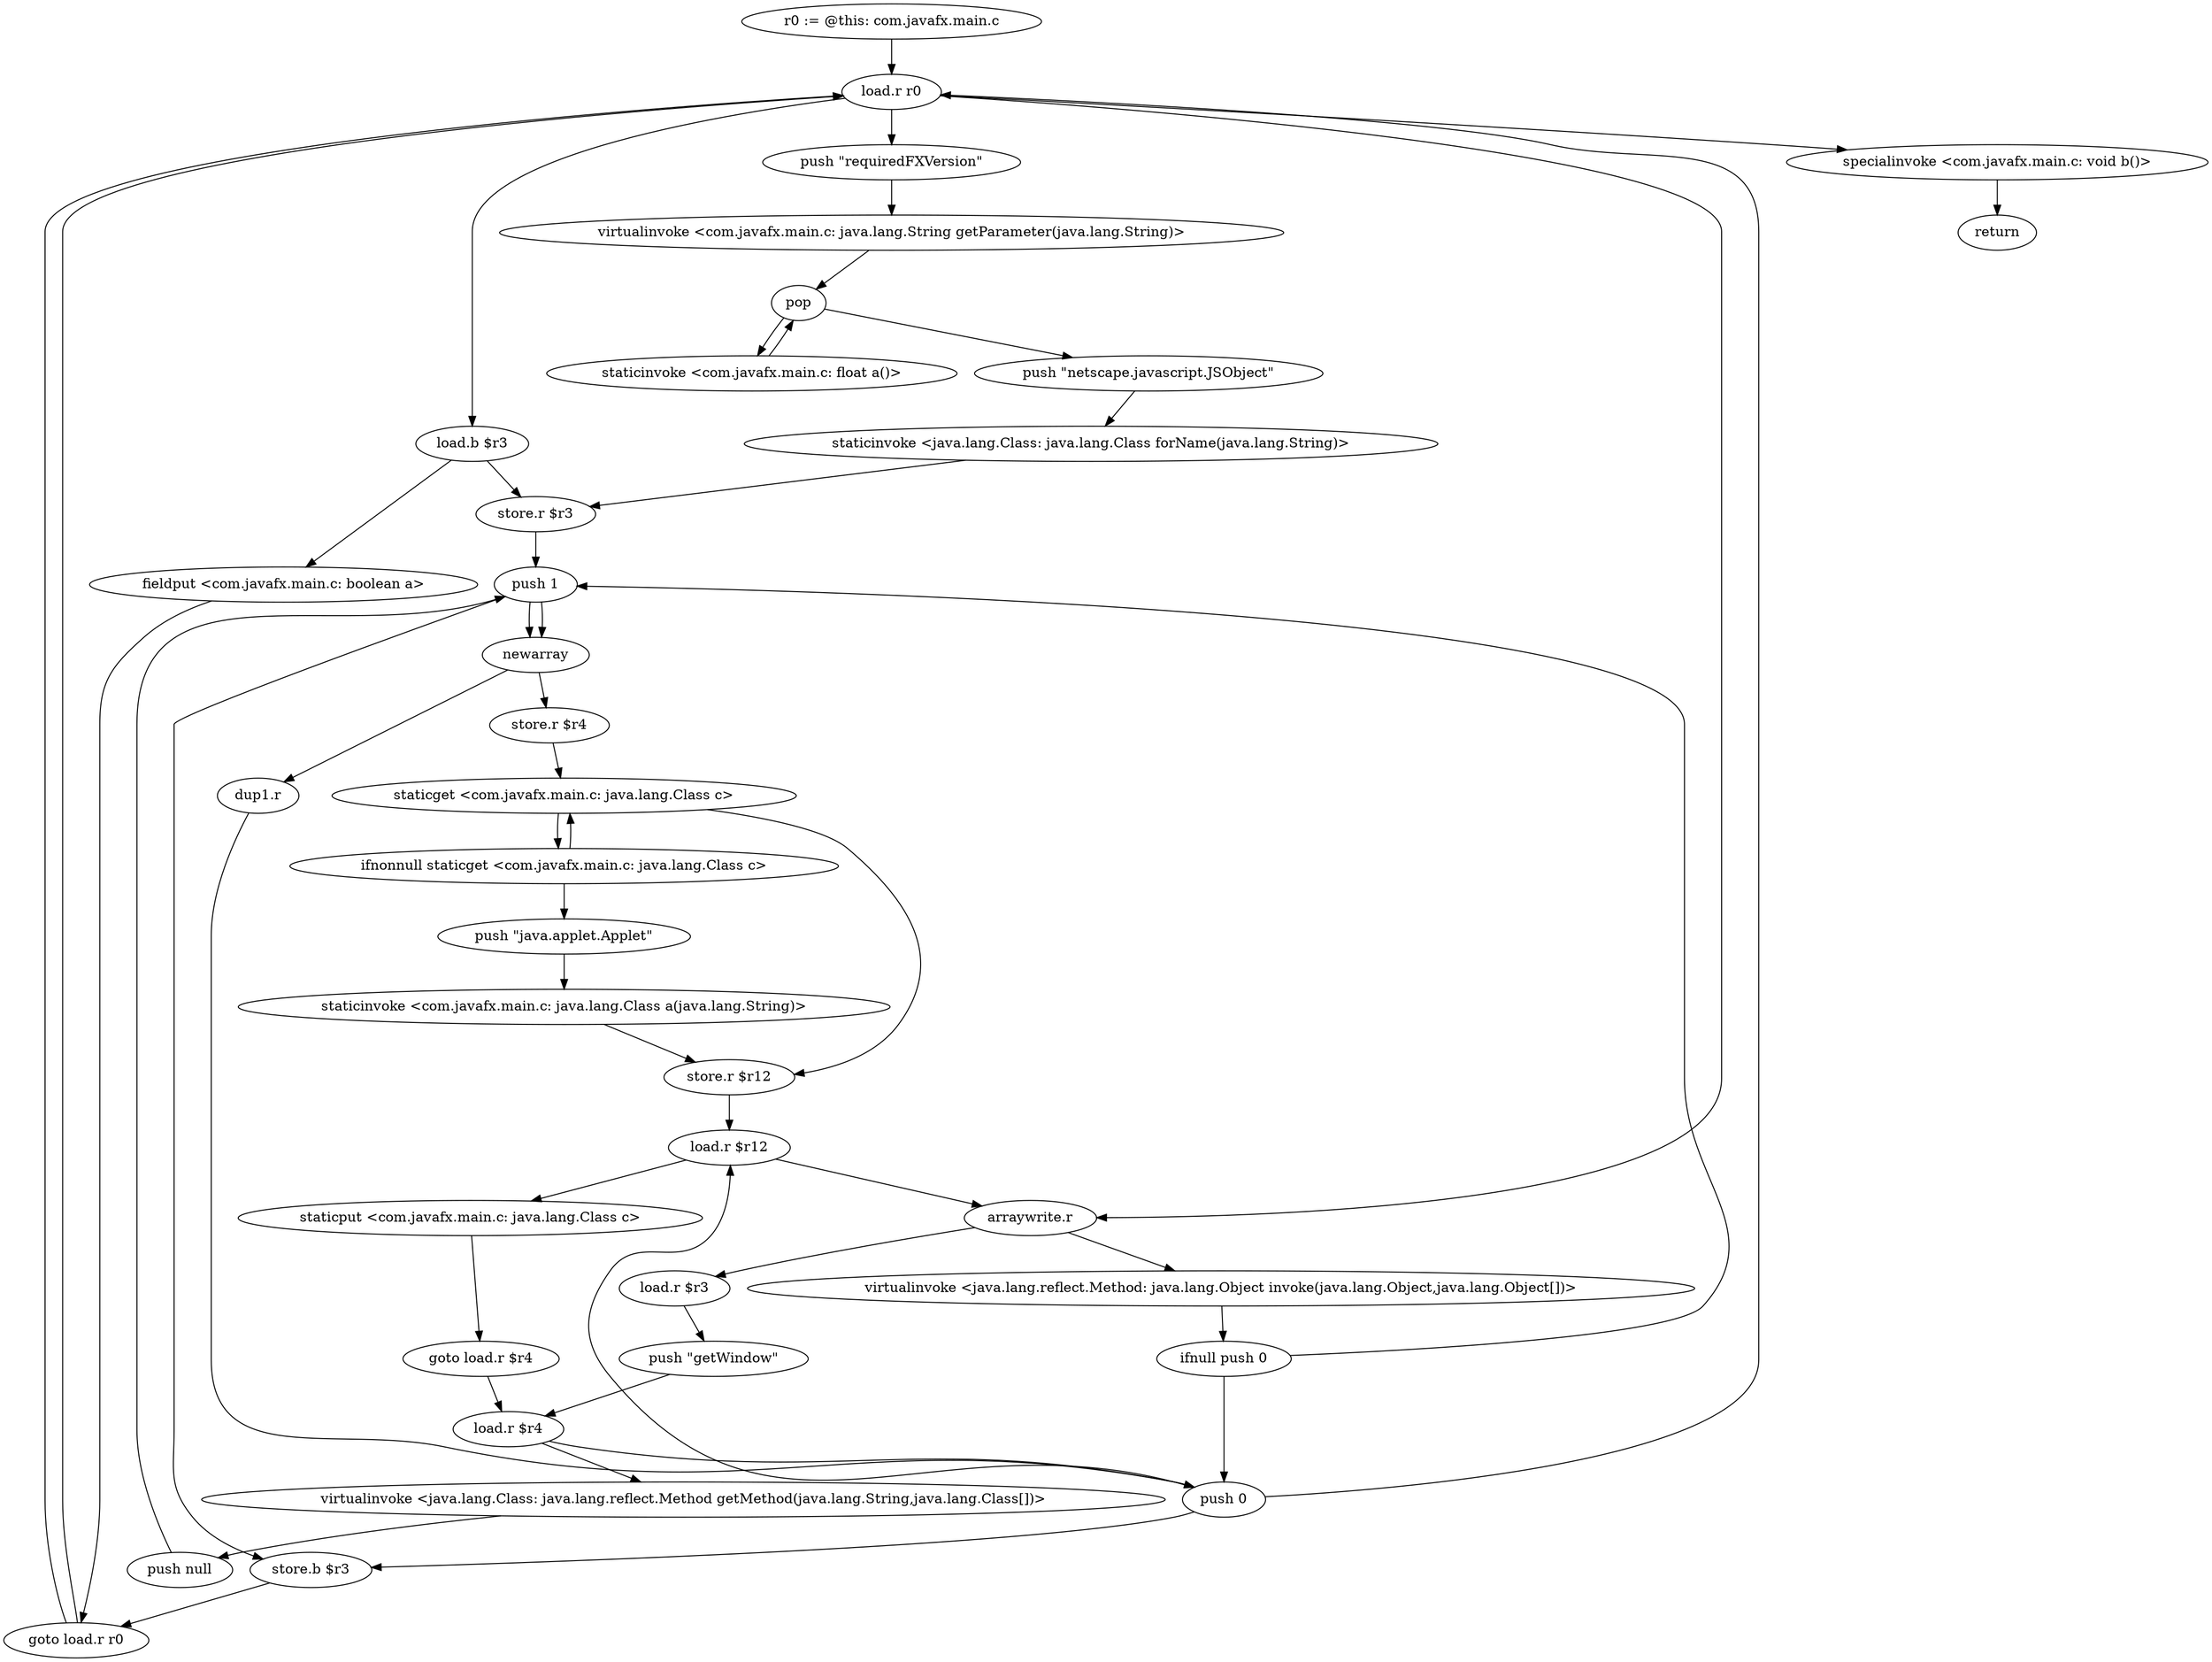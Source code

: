 digraph "" {
    "r0 := @this: com.javafx.main.c"
    "load.r r0"
    "r0 := @this: com.javafx.main.c"->"load.r r0";
    "push \"requiredFXVersion\""
    "load.r r0"->"push \"requiredFXVersion\"";
    "virtualinvoke <com.javafx.main.c: java.lang.String getParameter(java.lang.String)>"
    "push \"requiredFXVersion\""->"virtualinvoke <com.javafx.main.c: java.lang.String getParameter(java.lang.String)>";
    "pop"
    "virtualinvoke <com.javafx.main.c: java.lang.String getParameter(java.lang.String)>"->"pop";
    "staticinvoke <com.javafx.main.c: float a()>"
    "pop"->"staticinvoke <com.javafx.main.c: float a()>";
    "staticinvoke <com.javafx.main.c: float a()>"->"pop";
    "push \"netscape.javascript.JSObject\""
    "pop"->"push \"netscape.javascript.JSObject\"";
    "staticinvoke <java.lang.Class: java.lang.Class forName(java.lang.String)>"
    "push \"netscape.javascript.JSObject\""->"staticinvoke <java.lang.Class: java.lang.Class forName(java.lang.String)>";
    "store.r $r3"
    "staticinvoke <java.lang.Class: java.lang.Class forName(java.lang.String)>"->"store.r $r3";
    "push 1"
    "store.r $r3"->"push 1";
    "newarray"
    "push 1"->"newarray";
    "store.r $r4"
    "newarray"->"store.r $r4";
    "staticget <com.javafx.main.c: java.lang.Class c>"
    "store.r $r4"->"staticget <com.javafx.main.c: java.lang.Class c>";
    "ifnonnull staticget <com.javafx.main.c: java.lang.Class c>"
    "staticget <com.javafx.main.c: java.lang.Class c>"->"ifnonnull staticget <com.javafx.main.c: java.lang.Class c>";
    "push \"java.applet.Applet\""
    "ifnonnull staticget <com.javafx.main.c: java.lang.Class c>"->"push \"java.applet.Applet\"";
    "staticinvoke <com.javafx.main.c: java.lang.Class a(java.lang.String)>"
    "push \"java.applet.Applet\""->"staticinvoke <com.javafx.main.c: java.lang.Class a(java.lang.String)>";
    "store.r $r12"
    "staticinvoke <com.javafx.main.c: java.lang.Class a(java.lang.String)>"->"store.r $r12";
    "load.r $r12"
    "store.r $r12"->"load.r $r12";
    "staticput <com.javafx.main.c: java.lang.Class c>"
    "load.r $r12"->"staticput <com.javafx.main.c: java.lang.Class c>";
    "goto load.r $r4"
    "staticput <com.javafx.main.c: java.lang.Class c>"->"goto load.r $r4";
    "load.r $r4"
    "goto load.r $r4"->"load.r $r4";
    "push 0"
    "load.r $r4"->"push 0";
    "push 0"->"load.r $r12";
    "arraywrite.r"
    "load.r $r12"->"arraywrite.r";
    "load.r $r3"
    "arraywrite.r"->"load.r $r3";
    "push \"getWindow\""
    "load.r $r3"->"push \"getWindow\"";
    "push \"getWindow\""->"load.r $r4";
    "virtualinvoke <java.lang.Class: java.lang.reflect.Method getMethod(java.lang.String,java.lang.Class[])>"
    "load.r $r4"->"virtualinvoke <java.lang.Class: java.lang.reflect.Method getMethod(java.lang.String,java.lang.Class[])>";
    "push null"
    "virtualinvoke <java.lang.Class: java.lang.reflect.Method getMethod(java.lang.String,java.lang.Class[])>"->"push null";
    "push null"->"push 1";
    "push 1"->"newarray";
    "dup1.r"
    "newarray"->"dup1.r";
    "dup1.r"->"push 0";
    "push 0"->"load.r r0";
    "load.r r0"->"arraywrite.r";
    "virtualinvoke <java.lang.reflect.Method: java.lang.Object invoke(java.lang.Object,java.lang.Object[])>"
    "arraywrite.r"->"virtualinvoke <java.lang.reflect.Method: java.lang.Object invoke(java.lang.Object,java.lang.Object[])>";
    "ifnull push 0"
    "virtualinvoke <java.lang.reflect.Method: java.lang.Object invoke(java.lang.Object,java.lang.Object[])>"->"ifnull push 0";
    "ifnull push 0"->"push 1";
    "store.b $r3"
    "push 1"->"store.b $r3";
    "goto load.r r0"
    "store.b $r3"->"goto load.r r0";
    "goto load.r r0"->"load.r r0";
    "load.b $r3"
    "load.r r0"->"load.b $r3";
    "fieldput <com.javafx.main.c: boolean a>"
    "load.b $r3"->"fieldput <com.javafx.main.c: boolean a>";
    "fieldput <com.javafx.main.c: boolean a>"->"goto load.r r0";
    "goto load.r r0"->"load.r r0";
    "specialinvoke <com.javafx.main.c: void b()>"
    "load.r r0"->"specialinvoke <com.javafx.main.c: void b()>";
    "return"
    "specialinvoke <com.javafx.main.c: void b()>"->"return";
    "load.b $r3"->"store.r $r3";
    "ifnull push 0"->"push 0";
    "push 0"->"store.b $r3";
    "ifnonnull staticget <com.javafx.main.c: java.lang.Class c>"->"staticget <com.javafx.main.c: java.lang.Class c>";
    "staticget <com.javafx.main.c: java.lang.Class c>"->"store.r $r12";
}
